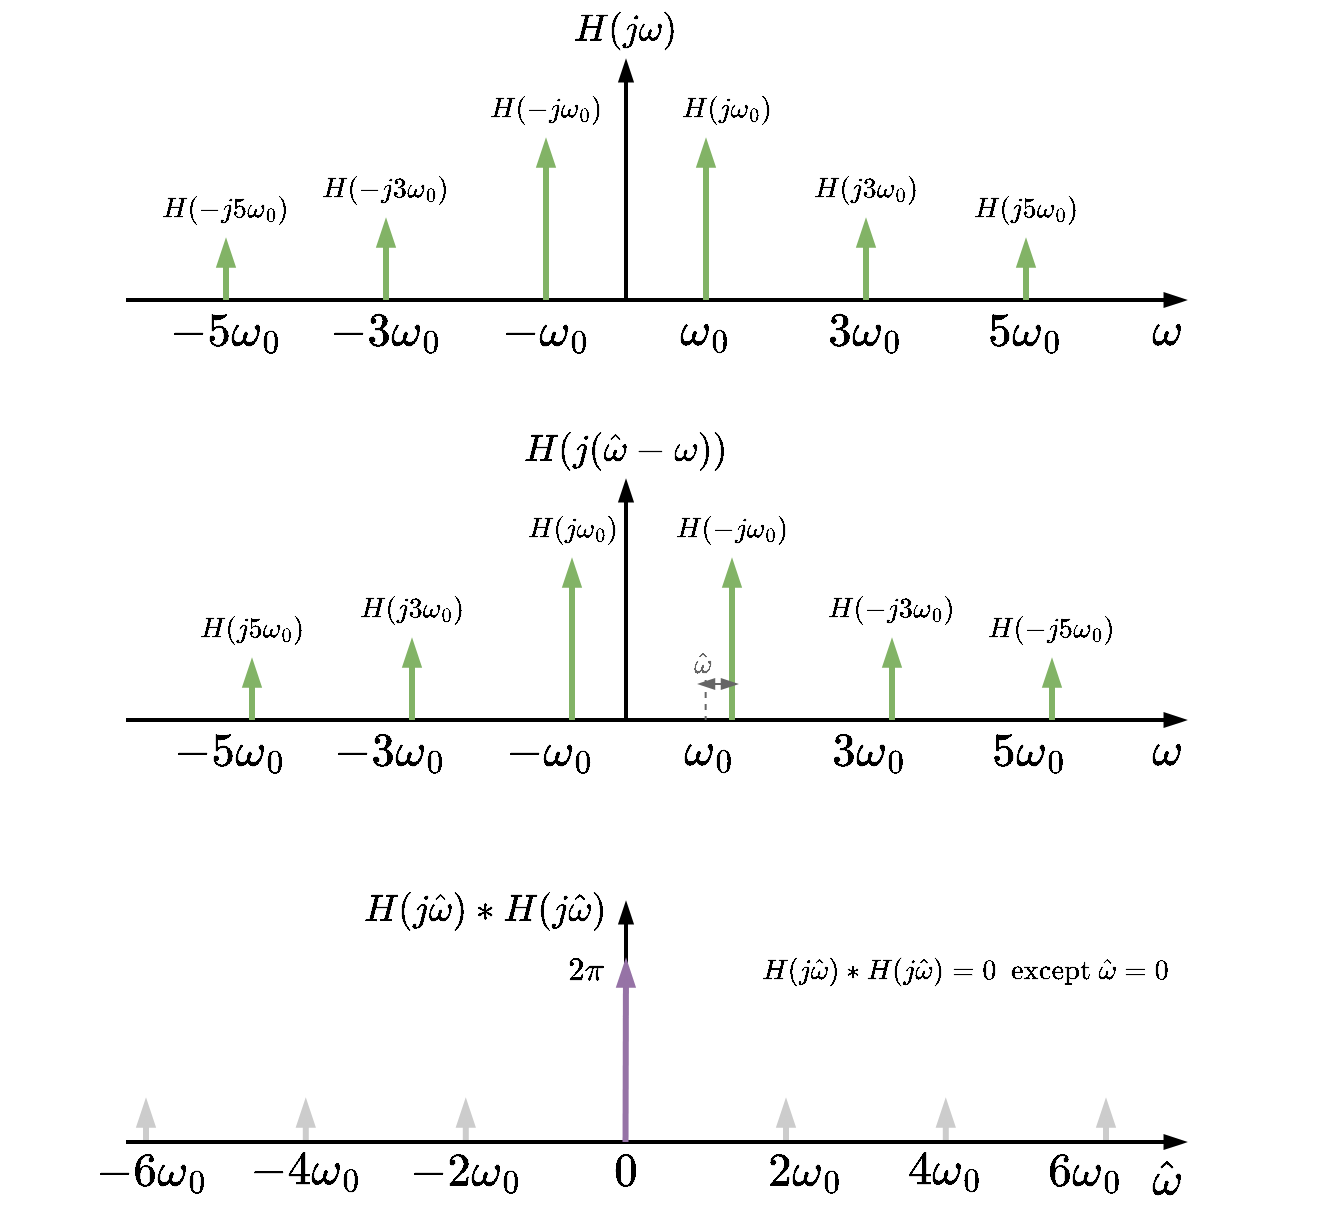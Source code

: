 <mxfile version="24.7.15">
  <diagram name="Page-1" id="w9Zklycr6OBbDQVJox4Q">
    <mxGraphModel dx="887" dy="622" grid="1" gridSize="10" guides="1" tooltips="1" connect="1" arrows="1" fold="1" page="1" pageScale="1" pageWidth="850" pageHeight="1100" math="1" shadow="0">
      <root>
        <mxCell id="0" />
        <mxCell id="1" parent="0" />
        <mxCell id="v59lE5m38w-6tQlt8g3H-1" value="" style="endArrow=blockThin;html=1;rounded=0;strokeWidth=2;endFill=1;" parent="1" edge="1">
          <mxGeometry width="50" height="50" relative="1" as="geometry">
            <mxPoint x="70" y="240" as="sourcePoint" />
            <mxPoint x="600" y="240" as="targetPoint" />
          </mxGeometry>
        </mxCell>
        <mxCell id="v59lE5m38w-6tQlt8g3H-2" value="" style="endArrow=blockThin;html=1;rounded=0;endFill=1;strokeWidth=2;" parent="1" edge="1">
          <mxGeometry width="50" height="50" relative="1" as="geometry">
            <mxPoint x="320" y="240" as="sourcePoint" />
            <mxPoint x="320" y="120" as="targetPoint" />
          </mxGeometry>
        </mxCell>
        <mxCell id="v59lE5m38w-6tQlt8g3H-3" value="" style="endArrow=blockThin;html=1;rounded=0;endFill=1;strokeWidth=3;fillColor=#d5e8d4;strokeColor=#82b366;" parent="1" edge="1">
          <mxGeometry width="50" height="50" relative="1" as="geometry">
            <mxPoint x="360" y="240" as="sourcePoint" />
            <mxPoint x="360" y="160" as="targetPoint" />
          </mxGeometry>
        </mxCell>
        <mxCell id="v59lE5m38w-6tQlt8g3H-4" value="" style="endArrow=blockThin;html=1;rounded=0;endFill=1;strokeWidth=3;fillColor=#d5e8d4;strokeColor=#82b366;" parent="1" edge="1">
          <mxGeometry width="50" height="50" relative="1" as="geometry">
            <mxPoint x="440" y="240" as="sourcePoint" />
            <mxPoint x="440" y="200" as="targetPoint" />
          </mxGeometry>
        </mxCell>
        <mxCell id="v59lE5m38w-6tQlt8g3H-5" value="" style="endArrow=blockThin;html=1;rounded=0;endFill=1;strokeWidth=3;fillColor=#d5e8d4;strokeColor=#82b366;" parent="1" edge="1">
          <mxGeometry width="50" height="50" relative="1" as="geometry">
            <mxPoint x="520" y="240" as="sourcePoint" />
            <mxPoint x="520" y="210" as="targetPoint" />
          </mxGeometry>
        </mxCell>
        <mxCell id="v59lE5m38w-6tQlt8g3H-6" value="" style="endArrow=blockThin;html=1;rounded=0;endFill=1;strokeWidth=3;fillColor=#d5e8d4;strokeColor=#82b366;" parent="1" edge="1">
          <mxGeometry width="50" height="50" relative="1" as="geometry">
            <mxPoint x="280.0" y="240" as="sourcePoint" />
            <mxPoint x="280.0" y="160" as="targetPoint" />
          </mxGeometry>
        </mxCell>
        <mxCell id="v59lE5m38w-6tQlt8g3H-7" value="" style="endArrow=blockThin;html=1;rounded=0;endFill=1;strokeWidth=3;fillColor=#d5e8d4;strokeColor=#82b366;" parent="1" edge="1">
          <mxGeometry width="50" height="50" relative="1" as="geometry">
            <mxPoint x="200.0" y="240" as="sourcePoint" />
            <mxPoint x="200.0" y="200" as="targetPoint" />
          </mxGeometry>
        </mxCell>
        <mxCell id="v59lE5m38w-6tQlt8g3H-8" value="" style="endArrow=blockThin;html=1;rounded=0;endFill=1;strokeWidth=3;fillColor=#d5e8d4;strokeColor=#82b366;" parent="1" edge="1">
          <mxGeometry width="50" height="50" relative="1" as="geometry">
            <mxPoint x="120.0" y="240" as="sourcePoint" />
            <mxPoint x="120.0" y="210" as="targetPoint" />
          </mxGeometry>
        </mxCell>
        <mxCell id="v59lE5m38w-6tQlt8g3H-9" value="&lt;font style=&quot;font-size: 20px;&quot;&gt;$$\omega$$&lt;/font&gt;" style="text;html=1;align=center;verticalAlign=middle;whiteSpace=wrap;rounded=0;" parent="1" vertex="1">
          <mxGeometry x="560" y="240" width="60" height="30" as="geometry" />
        </mxCell>
        <mxCell id="v59lE5m38w-6tQlt8g3H-10" value="&lt;font style=&quot;font-size: 12px;&quot;&gt;$$H(j\omega_0)$$&lt;/font&gt;" style="text;html=1;align=center;verticalAlign=middle;whiteSpace=wrap;rounded=0;" parent="1" vertex="1">
          <mxGeometry x="340" y="130" width="60" height="30" as="geometry" />
        </mxCell>
        <mxCell id="v59lE5m38w-6tQlt8g3H-11" value="&lt;font style=&quot;font-size: 20px;&quot;&gt;$$\omega_0$$&lt;/font&gt;" style="text;html=1;align=center;verticalAlign=middle;whiteSpace=wrap;rounded=0;" parent="1" vertex="1">
          <mxGeometry x="330" y="240" width="60" height="30" as="geometry" />
        </mxCell>
        <mxCell id="v59lE5m38w-6tQlt8g3H-12" value="&lt;font style=&quot;font-size: 20px;&quot;&gt;$$3\omega_0$$&lt;/font&gt;" style="text;html=1;align=center;verticalAlign=middle;whiteSpace=wrap;rounded=0;" parent="1" vertex="1">
          <mxGeometry x="410" y="240" width="60" height="30" as="geometry" />
        </mxCell>
        <mxCell id="v59lE5m38w-6tQlt8g3H-13" value="&lt;font style=&quot;font-size: 20px;&quot;&gt;$$5\omega_0$$&lt;/font&gt;" style="text;html=1;align=center;verticalAlign=middle;whiteSpace=wrap;rounded=0;" parent="1" vertex="1">
          <mxGeometry x="490" y="240" width="60" height="30" as="geometry" />
        </mxCell>
        <mxCell id="v59lE5m38w-6tQlt8g3H-14" value="&lt;font style=&quot;font-size: 20px;&quot;&gt;$$-\omega_0$$&lt;/font&gt;" style="text;html=1;align=center;verticalAlign=middle;whiteSpace=wrap;rounded=0;" parent="1" vertex="1">
          <mxGeometry x="250" y="240" width="60" height="30" as="geometry" />
        </mxCell>
        <mxCell id="v59lE5m38w-6tQlt8g3H-15" value="&lt;font style=&quot;font-size: 20px;&quot;&gt;$$-3\omega_0$$&lt;/font&gt;" style="text;html=1;align=center;verticalAlign=middle;whiteSpace=wrap;rounded=0;" parent="1" vertex="1">
          <mxGeometry x="170" y="240" width="60" height="30" as="geometry" />
        </mxCell>
        <mxCell id="v59lE5m38w-6tQlt8g3H-16" value="&lt;font style=&quot;font-size: 20px;&quot;&gt;$$-5\omega_0$$&lt;/font&gt;" style="text;html=1;align=center;verticalAlign=middle;whiteSpace=wrap;rounded=0;" parent="1" vertex="1">
          <mxGeometry x="90" y="240" width="60" height="30" as="geometry" />
        </mxCell>
        <mxCell id="v59lE5m38w-6tQlt8g3H-17" value="&lt;font style=&quot;font-size: 12px;&quot;&gt;$$H(j3\omega_0)$$&lt;/font&gt;" style="text;html=1;align=center;verticalAlign=middle;whiteSpace=wrap;rounded=0;" parent="1" vertex="1">
          <mxGeometry x="410" y="170" width="60" height="30" as="geometry" />
        </mxCell>
        <mxCell id="v59lE5m38w-6tQlt8g3H-18" value="&lt;font style=&quot;font-size: 12px;&quot;&gt;$$H(j5\omega_0)$$&lt;/font&gt;" style="text;html=1;align=center;verticalAlign=middle;whiteSpace=wrap;rounded=0;" parent="1" vertex="1">
          <mxGeometry x="490" y="180" width="60" height="30" as="geometry" />
        </mxCell>
        <mxCell id="v59lE5m38w-6tQlt8g3H-19" value="&lt;font style=&quot;font-size: 12px;&quot;&gt;$$H(-j\omega_0)$$&lt;/font&gt;" style="text;html=1;align=center;verticalAlign=middle;whiteSpace=wrap;rounded=0;" parent="1" vertex="1">
          <mxGeometry x="250" y="130" width="60" height="30" as="geometry" />
        </mxCell>
        <mxCell id="v59lE5m38w-6tQlt8g3H-20" value="&lt;font style=&quot;font-size: 12px;&quot;&gt;$$H(-j3\omega_0)$$&lt;/font&gt;" style="text;html=1;align=center;verticalAlign=middle;whiteSpace=wrap;rounded=0;" parent="1" vertex="1">
          <mxGeometry x="170" y="170" width="60" height="30" as="geometry" />
        </mxCell>
        <mxCell id="v59lE5m38w-6tQlt8g3H-21" value="&lt;font style=&quot;font-size: 12px;&quot;&gt;$$H(-j5\omega_0)$$&lt;/font&gt;" style="text;html=1;align=center;verticalAlign=middle;whiteSpace=wrap;rounded=0;" parent="1" vertex="1">
          <mxGeometry x="90" y="180" width="60" height="30" as="geometry" />
        </mxCell>
        <mxCell id="v59lE5m38w-6tQlt8g3H-22" value="&lt;font style=&quot;font-size: 16px;&quot;&gt;$$H(j\omega)$$&lt;/font&gt;" style="text;html=1;align=center;verticalAlign=middle;whiteSpace=wrap;rounded=0;" parent="1" vertex="1">
          <mxGeometry x="290" y="90" width="60" height="30" as="geometry" />
        </mxCell>
        <mxCell id="v59lE5m38w-6tQlt8g3H-23" value="" style="endArrow=blockThin;html=1;rounded=0;strokeWidth=2;endFill=1;" parent="1" edge="1">
          <mxGeometry width="50" height="50" relative="1" as="geometry">
            <mxPoint x="70" y="450" as="sourcePoint" />
            <mxPoint x="600" y="450" as="targetPoint" />
          </mxGeometry>
        </mxCell>
        <mxCell id="v59lE5m38w-6tQlt8g3H-24" value="" style="endArrow=blockThin;html=1;rounded=0;endFill=1;strokeWidth=2;" parent="1" edge="1">
          <mxGeometry width="50" height="50" relative="1" as="geometry">
            <mxPoint x="320" y="450" as="sourcePoint" />
            <mxPoint x="320" y="330" as="targetPoint" />
          </mxGeometry>
        </mxCell>
        <mxCell id="v59lE5m38w-6tQlt8g3H-25" value="" style="endArrow=blockThin;html=1;rounded=0;endFill=1;strokeWidth=3;fillColor=#d5e8d4;strokeColor=#82b366;" parent="1" edge="1">
          <mxGeometry width="50" height="50" relative="1" as="geometry">
            <mxPoint x="373" y="450" as="sourcePoint" />
            <mxPoint x="373" y="370" as="targetPoint" />
          </mxGeometry>
        </mxCell>
        <mxCell id="v59lE5m38w-6tQlt8g3H-26" value="" style="endArrow=blockThin;html=1;rounded=0;endFill=1;strokeWidth=3;fillColor=#d5e8d4;strokeColor=#82b366;" parent="1" edge="1">
          <mxGeometry width="50" height="50" relative="1" as="geometry">
            <mxPoint x="453" y="450" as="sourcePoint" />
            <mxPoint x="453" y="410" as="targetPoint" />
          </mxGeometry>
        </mxCell>
        <mxCell id="v59lE5m38w-6tQlt8g3H-27" value="" style="endArrow=blockThin;html=1;rounded=0;endFill=1;strokeWidth=3;fillColor=#d5e8d4;strokeColor=#82b366;" parent="1" edge="1">
          <mxGeometry width="50" height="50" relative="1" as="geometry">
            <mxPoint x="533" y="450" as="sourcePoint" />
            <mxPoint x="533" y="420" as="targetPoint" />
          </mxGeometry>
        </mxCell>
        <mxCell id="v59lE5m38w-6tQlt8g3H-28" value="" style="endArrow=blockThin;html=1;rounded=0;endFill=1;strokeWidth=3;fillColor=#d5e8d4;strokeColor=#82b366;" parent="1" edge="1">
          <mxGeometry width="50" height="50" relative="1" as="geometry">
            <mxPoint x="293.0" y="450" as="sourcePoint" />
            <mxPoint x="293.0" y="370" as="targetPoint" />
          </mxGeometry>
        </mxCell>
        <mxCell id="v59lE5m38w-6tQlt8g3H-29" value="" style="endArrow=blockThin;html=1;rounded=0;endFill=1;strokeWidth=3;fillColor=#d5e8d4;strokeColor=#82b366;" parent="1" edge="1">
          <mxGeometry width="50" height="50" relative="1" as="geometry">
            <mxPoint x="213.0" y="450" as="sourcePoint" />
            <mxPoint x="213.0" y="410" as="targetPoint" />
          </mxGeometry>
        </mxCell>
        <mxCell id="v59lE5m38w-6tQlt8g3H-30" value="" style="endArrow=blockThin;html=1;rounded=0;endFill=1;strokeWidth=3;fillColor=#d5e8d4;strokeColor=#82b366;" parent="1" edge="1">
          <mxGeometry width="50" height="50" relative="1" as="geometry">
            <mxPoint x="133.0" y="450" as="sourcePoint" />
            <mxPoint x="133.0" y="420" as="targetPoint" />
          </mxGeometry>
        </mxCell>
        <mxCell id="v59lE5m38w-6tQlt8g3H-31" value="&lt;font style=&quot;font-size: 12px;&quot;&gt;$$H(j\omega_0)$$&lt;/font&gt;" style="text;html=1;align=center;verticalAlign=middle;whiteSpace=wrap;rounded=0;" parent="1" vertex="1">
          <mxGeometry x="263" y="340" width="60" height="30" as="geometry" />
        </mxCell>
        <mxCell id="v59lE5m38w-6tQlt8g3H-32" value="&lt;font style=&quot;font-size: 20px;&quot;&gt;$$\omega_0$$&lt;/font&gt;" style="text;html=1;align=center;verticalAlign=middle;whiteSpace=wrap;rounded=0;" parent="1" vertex="1">
          <mxGeometry x="332" y="450" width="60" height="30" as="geometry" />
        </mxCell>
        <mxCell id="v59lE5m38w-6tQlt8g3H-33" value="&lt;font style=&quot;font-size: 20px;&quot;&gt;$$3\omega_0$$&lt;/font&gt;" style="text;html=1;align=center;verticalAlign=middle;whiteSpace=wrap;rounded=0;" parent="1" vertex="1">
          <mxGeometry x="412" y="450" width="60" height="30" as="geometry" />
        </mxCell>
        <mxCell id="v59lE5m38w-6tQlt8g3H-34" value="&lt;font style=&quot;font-size: 20px;&quot;&gt;$$5\omega_0$$&lt;/font&gt;" style="text;html=1;align=center;verticalAlign=middle;whiteSpace=wrap;rounded=0;" parent="1" vertex="1">
          <mxGeometry x="492" y="450" width="60" height="30" as="geometry" />
        </mxCell>
        <mxCell id="v59lE5m38w-6tQlt8g3H-35" value="&lt;font style=&quot;font-size: 20px;&quot;&gt;$$-\omega_0$$&lt;/font&gt;" style="text;html=1;align=center;verticalAlign=middle;whiteSpace=wrap;rounded=0;" parent="1" vertex="1">
          <mxGeometry x="252" y="450" width="60" height="30" as="geometry" />
        </mxCell>
        <mxCell id="v59lE5m38w-6tQlt8g3H-36" value="&lt;font style=&quot;font-size: 20px;&quot;&gt;$$-3\omega_0$$&lt;/font&gt;" style="text;html=1;align=center;verticalAlign=middle;whiteSpace=wrap;rounded=0;" parent="1" vertex="1">
          <mxGeometry x="172" y="450" width="60" height="30" as="geometry" />
        </mxCell>
        <mxCell id="v59lE5m38w-6tQlt8g3H-37" value="&lt;font style=&quot;font-size: 20px;&quot;&gt;$$-5\omega_0$$&lt;/font&gt;" style="text;html=1;align=center;verticalAlign=middle;whiteSpace=wrap;rounded=0;" parent="1" vertex="1">
          <mxGeometry x="92" y="450" width="60" height="30" as="geometry" />
        </mxCell>
        <mxCell id="v59lE5m38w-6tQlt8g3H-38" value="&lt;font style=&quot;font-size: 12px;&quot;&gt;$$H(j3\omega_0)$$&lt;/font&gt;" style="text;html=1;align=center;verticalAlign=middle;whiteSpace=wrap;rounded=0;" parent="1" vertex="1">
          <mxGeometry x="183" y="380" width="60" height="30" as="geometry" />
        </mxCell>
        <mxCell id="v59lE5m38w-6tQlt8g3H-39" value="&lt;font style=&quot;font-size: 12px;&quot;&gt;$$H(j5\omega_0)$$&lt;/font&gt;" style="text;html=1;align=center;verticalAlign=middle;whiteSpace=wrap;rounded=0;" parent="1" vertex="1">
          <mxGeometry x="103" y="390" width="60" height="30" as="geometry" />
        </mxCell>
        <mxCell id="v59lE5m38w-6tQlt8g3H-40" value="&lt;font style=&quot;font-size: 12px;&quot;&gt;$$H(-j\omega_0)$$&lt;/font&gt;" style="text;html=1;align=center;verticalAlign=middle;whiteSpace=wrap;rounded=0;" parent="1" vertex="1">
          <mxGeometry x="343" y="340" width="60" height="30" as="geometry" />
        </mxCell>
        <mxCell id="v59lE5m38w-6tQlt8g3H-41" value="&lt;font style=&quot;font-size: 12px;&quot;&gt;$$H(-j3\omega_0)$$&lt;/font&gt;" style="text;html=1;align=center;verticalAlign=middle;whiteSpace=wrap;rounded=0;" parent="1" vertex="1">
          <mxGeometry x="423" y="380" width="60" height="30" as="geometry" />
        </mxCell>
        <mxCell id="v59lE5m38w-6tQlt8g3H-42" value="&lt;font style=&quot;font-size: 12px;&quot;&gt;$$H(-j5\omega_0)$$&lt;/font&gt;" style="text;html=1;align=center;verticalAlign=middle;whiteSpace=wrap;rounded=0;" parent="1" vertex="1">
          <mxGeometry x="503" y="390" width="60" height="30" as="geometry" />
        </mxCell>
        <mxCell id="v59lE5m38w-6tQlt8g3H-43" value="&lt;font style=&quot;font-size: 16px;&quot;&gt;$$H(j(\hat{ \omega}-\omega))$$&lt;/font&gt;" style="text;html=1;align=center;verticalAlign=middle;whiteSpace=wrap;rounded=0;" parent="1" vertex="1">
          <mxGeometry x="290" y="300" width="60" height="30" as="geometry" />
        </mxCell>
        <mxCell id="v59lE5m38w-6tQlt8g3H-46" value="" style="endArrow=none;html=1;rounded=0;dashed=1;strokeColor=#666666;" parent="1" edge="1">
          <mxGeometry width="50" height="50" relative="1" as="geometry">
            <mxPoint x="359.83" y="430" as="sourcePoint" />
            <mxPoint x="359.83" y="450" as="targetPoint" />
          </mxGeometry>
        </mxCell>
        <mxCell id="v59lE5m38w-6tQlt8g3H-47" value="" style="endArrow=blockThin;html=1;rounded=0;strokeColor=#666666;endFill=1;startArrow=blockThin;startFill=1;" parent="1" edge="1">
          <mxGeometry width="50" height="50" relative="1" as="geometry">
            <mxPoint x="356" y="432" as="sourcePoint" />
            <mxPoint x="376" y="432" as="targetPoint" />
          </mxGeometry>
        </mxCell>
        <mxCell id="v59lE5m38w-6tQlt8g3H-49" value="&lt;font color=&quot;#666666&quot;&gt;$$\hat{ \omega}$$&lt;/font&gt;" style="text;html=1;align=center;verticalAlign=middle;whiteSpace=wrap;rounded=0;" parent="1" vertex="1">
          <mxGeometry x="328" y="407" width="60" height="30" as="geometry" />
        </mxCell>
        <mxCell id="v59lE5m38w-6tQlt8g3H-74" value="" style="endArrow=blockThin;html=1;rounded=0;strokeWidth=2;endFill=1;" parent="1" edge="1">
          <mxGeometry width="50" height="50" relative="1" as="geometry">
            <mxPoint x="70" y="661" as="sourcePoint" />
            <mxPoint x="600" y="661" as="targetPoint" />
          </mxGeometry>
        </mxCell>
        <mxCell id="v59lE5m38w-6tQlt8g3H-75" value="" style="endArrow=blockThin;html=1;rounded=0;endFill=1;strokeWidth=2;" parent="1" edge="1">
          <mxGeometry width="50" height="50" relative="1" as="geometry">
            <mxPoint x="320" y="661" as="sourcePoint" />
            <mxPoint x="320" y="541" as="targetPoint" />
          </mxGeometry>
        </mxCell>
        <mxCell id="v59lE5m38w-6tQlt8g3H-76" value="" style="endArrow=blockThin;html=1;rounded=0;endFill=1;strokeWidth=3;fillColor=#e1d5e7;strokeColor=#9673a6;" parent="1" edge="1">
          <mxGeometry width="50" height="50" relative="1" as="geometry">
            <mxPoint x="319.76" y="661" as="sourcePoint" />
            <mxPoint x="320" y="570" as="targetPoint" />
          </mxGeometry>
        </mxCell>
        <mxCell id="v59lE5m38w-6tQlt8g3H-82" value="&lt;font style=&quot;font-size: 20px;&quot;&gt;$$\hat{\omega}$$&lt;/font&gt;" style="text;html=1;align=center;verticalAlign=middle;whiteSpace=wrap;rounded=0;" parent="1" vertex="1">
          <mxGeometry x="560" y="665" width="60" height="30" as="geometry" />
        </mxCell>
        <mxCell id="v59lE5m38w-6tQlt8g3H-95" value="&lt;font style=&quot;font-size: 16px;&quot;&gt;$$H(j\hat{\omega})*H(j\hat{\omega})$$&lt;/font&gt;" style="text;html=1;align=center;verticalAlign=middle;whiteSpace=wrap;rounded=0;" parent="1" vertex="1">
          <mxGeometry x="220" y="530" width="60" height="30" as="geometry" />
        </mxCell>
        <mxCell id="v59lE5m38w-6tQlt8g3H-98" value="$$H(j\hat{\omega})*H(j\hat{\omega})=0\space\space \text{except} \space \hat{ \omega}=0$$" style="text;html=1;align=center;verticalAlign=middle;whiteSpace=wrap;rounded=0;" parent="1" vertex="1">
          <mxGeometry x="460" y="560" width="60" height="30" as="geometry" />
        </mxCell>
        <mxCell id="v59lE5m38w-6tQlt8g3H-102" value="&lt;font style=&quot;font-size: 20px;&quot;&gt;$$0$$&lt;/font&gt;" style="text;html=1;align=center;verticalAlign=middle;whiteSpace=wrap;rounded=0;" parent="1" vertex="1">
          <mxGeometry x="290" y="660" width="60" height="30" as="geometry" />
        </mxCell>
        <mxCell id="5KNAxi1baxQNJGTKksLq-1" value="&lt;font style=&quot;font-size: 20px;&quot;&gt;$$\omega$$&lt;/font&gt;" style="text;html=1;align=center;verticalAlign=middle;whiteSpace=wrap;rounded=0;" parent="1" vertex="1">
          <mxGeometry x="560" y="450" width="60" height="30" as="geometry" />
        </mxCell>
        <mxCell id="_YHFm-a-ZULon9SnmjI4-6" value="&lt;font style=&quot;font-size: 20px;&quot;&gt;$$-2\omega_0$$&lt;/font&gt;" style="text;html=1;align=center;verticalAlign=middle;whiteSpace=wrap;rounded=0;" parent="1" vertex="1">
          <mxGeometry x="210" y="660" width="60" height="30" as="geometry" />
        </mxCell>
        <mxCell id="_YHFm-a-ZULon9SnmjI4-7" value="" style="endArrow=blockThin;html=1;rounded=0;endFill=1;strokeWidth=3;fillColor=#e1d5e7;strokeColor=#CCCCCC;dashed=1;dashPattern=12 12;" parent="1" edge="1">
          <mxGeometry width="50" height="50" relative="1" as="geometry">
            <mxPoint x="560" y="660" as="sourcePoint" />
            <mxPoint x="560" y="640" as="targetPoint" />
          </mxGeometry>
        </mxCell>
        <mxCell id="_YHFm-a-ZULon9SnmjI4-10" value="" style="endArrow=blockThin;html=1;rounded=0;endFill=1;strokeWidth=3;fillColor=#e1d5e7;strokeColor=#CCCCCC;dashed=1;dashPattern=12 12;" parent="1" edge="1">
          <mxGeometry width="50" height="50" relative="1" as="geometry">
            <mxPoint x="80" y="660" as="sourcePoint" />
            <mxPoint x="80" y="640" as="targetPoint" />
          </mxGeometry>
        </mxCell>
        <mxCell id="_YHFm-a-ZULon9SnmjI4-11" value="&lt;font style=&quot;font-size: 20px;&quot;&gt;$$4\omega_0$$&lt;/font&gt;" style="text;html=1;align=center;verticalAlign=middle;whiteSpace=wrap;rounded=0;" parent="1" vertex="1">
          <mxGeometry x="450" y="660" width="60" height="30" as="geometry" />
        </mxCell>
        <mxCell id="_YHFm-a-ZULon9SnmjI4-12" value="&lt;font style=&quot;font-size: 20px;&quot;&gt;$$6\omega_0$$&lt;/font&gt;" style="text;html=1;align=center;verticalAlign=middle;whiteSpace=wrap;rounded=0;" parent="1" vertex="1">
          <mxGeometry x="520" y="660" width="60" height="30" as="geometry" />
        </mxCell>
        <mxCell id="_YHFm-a-ZULon9SnmjI4-13" value="&lt;font style=&quot;font-size: 20px;&quot;&gt;$$2\omega_0$$&lt;/font&gt;" style="text;html=1;align=center;verticalAlign=middle;whiteSpace=wrap;rounded=0;" parent="1" vertex="1">
          <mxGeometry x="380" y="660" width="60" height="30" as="geometry" />
        </mxCell>
        <mxCell id="_YHFm-a-ZULon9SnmjI4-14" value="&lt;font style=&quot;font-size: 20px;&quot;&gt;$$-4\omega_0$$&lt;/font&gt;" style="text;html=1;align=center;verticalAlign=middle;whiteSpace=wrap;rounded=0;" parent="1" vertex="1">
          <mxGeometry x="130" y="660" width="60" height="30" as="geometry" />
        </mxCell>
        <mxCell id="_YHFm-a-ZULon9SnmjI4-15" value="&lt;font style=&quot;font-size: 20px;&quot;&gt;$$-6\omega_0$$&lt;/font&gt;" style="text;html=1;align=center;verticalAlign=middle;whiteSpace=wrap;rounded=0;" parent="1" vertex="1">
          <mxGeometry x="53" y="660" width="60" height="30" as="geometry" />
        </mxCell>
        <mxCell id="IF6YJXdnpXKBoxR781ep-1" value="" style="endArrow=blockThin;html=1;rounded=0;endFill=1;strokeWidth=3;fillColor=#e1d5e7;strokeColor=#CCCCCC;dashed=1;dashPattern=12 12;" edge="1" parent="1">
          <mxGeometry width="50" height="50" relative="1" as="geometry">
            <mxPoint x="159.89" y="660" as="sourcePoint" />
            <mxPoint x="159.89" y="640" as="targetPoint" />
          </mxGeometry>
        </mxCell>
        <mxCell id="IF6YJXdnpXKBoxR781ep-2" value="" style="endArrow=blockThin;html=1;rounded=0;endFill=1;strokeWidth=3;fillColor=#e1d5e7;strokeColor=#CCCCCC;dashed=1;dashPattern=12 12;" edge="1" parent="1">
          <mxGeometry width="50" height="50" relative="1" as="geometry">
            <mxPoint x="239.89" y="660" as="sourcePoint" />
            <mxPoint x="239.89" y="640" as="targetPoint" />
          </mxGeometry>
        </mxCell>
        <mxCell id="IF6YJXdnpXKBoxR781ep-3" value="" style="endArrow=blockThin;html=1;rounded=0;endFill=1;strokeWidth=3;fillColor=#e1d5e7;strokeColor=#CCCCCC;dashed=1;dashPattern=12 12;" edge="1" parent="1">
          <mxGeometry width="50" height="50" relative="1" as="geometry">
            <mxPoint x="479.89" y="660" as="sourcePoint" />
            <mxPoint x="479.89" y="640" as="targetPoint" />
          </mxGeometry>
        </mxCell>
        <mxCell id="IF6YJXdnpXKBoxR781ep-4" value="" style="endArrow=blockThin;html=1;rounded=0;endFill=1;strokeWidth=3;fillColor=#e1d5e7;strokeColor=#CCCCCC;dashed=1;dashPattern=12 12;" edge="1" parent="1">
          <mxGeometry width="50" height="50" relative="1" as="geometry">
            <mxPoint x="400" y="660" as="sourcePoint" />
            <mxPoint x="400" y="640" as="targetPoint" />
          </mxGeometry>
        </mxCell>
        <mxCell id="IF6YJXdnpXKBoxR781ep-5" value="&lt;b&gt;&lt;font style=&quot;font-size: 14px;&quot;&gt;$$2\pi$$&lt;/font&gt;&lt;/b&gt;" style="text;html=1;align=center;verticalAlign=middle;whiteSpace=wrap;rounded=0;" vertex="1" parent="1">
          <mxGeometry x="270" y="560" width="60" height="30" as="geometry" />
        </mxCell>
      </root>
    </mxGraphModel>
  </diagram>
</mxfile>

